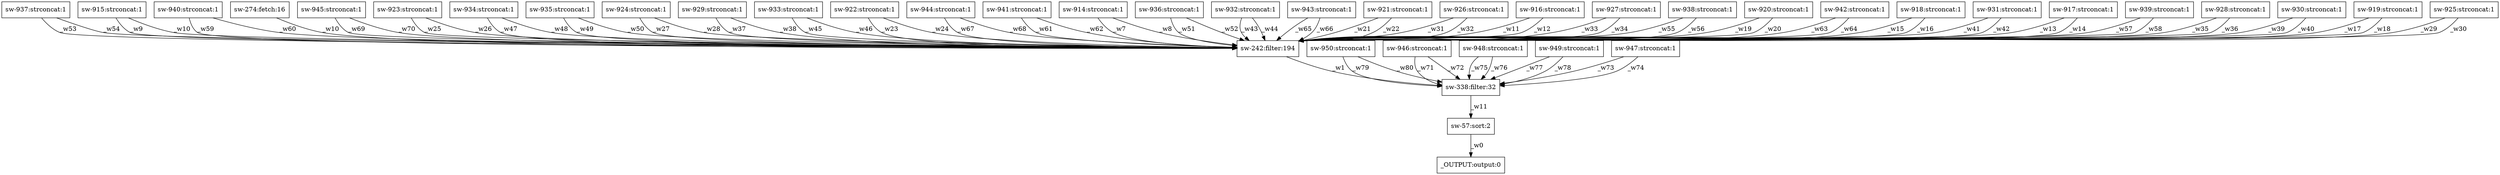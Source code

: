 digraph test1 { node [shape=box] "sw-937" [label="sw-937:strconcat:1"];"_OUTPUT" [label="_OUTPUT:output:0"];"sw-915" [label="sw-915:strconcat:1"];"sw-940" [label="sw-940:strconcat:1"];"sw-274" [label="sw-274:fetch:16"];"sw-950" [label="sw-950:strconcat:1"];"sw-945" [label="sw-945:strconcat:1"];"sw-923" [label="sw-923:strconcat:1"];"sw-934" [label="sw-934:strconcat:1"];"sw-946" [label="sw-946:strconcat:1"];"sw-935" [label="sw-935:strconcat:1"];"sw-242" [label="sw-242:filter:194"];"sw-924" [label="sw-924:strconcat:1"];"sw-929" [label="sw-929:strconcat:1"];"sw-933" [label="sw-933:strconcat:1"];"sw-922" [label="sw-922:strconcat:1"];"sw-944" [label="sw-944:strconcat:1"];"sw-941" [label="sw-941:strconcat:1"];"sw-914" [label="sw-914:strconcat:1"];"sw-936" [label="sw-936:strconcat:1"];"sw-338" [label="sw-338:filter:32"];"sw-948" [label="sw-948:strconcat:1"];"sw-932" [label="sw-932:strconcat:1"];"sw-943" [label="sw-943:strconcat:1"];"sw-57" [label="sw-57:sort:2"];"sw-921" [label="sw-921:strconcat:1"];"sw-926" [label="sw-926:strconcat:1"];"sw-916" [label="sw-916:strconcat:1"];"sw-927" [label="sw-927:strconcat:1"];"sw-938" [label="sw-938:strconcat:1"];"sw-949" [label="sw-949:strconcat:1"];"sw-920" [label="sw-920:strconcat:1"];"sw-942" [label="sw-942:strconcat:1"];"sw-918" [label="sw-918:strconcat:1"];"sw-931" [label="sw-931:strconcat:1"];"sw-917" [label="sw-917:strconcat:1"];"sw-939" [label="sw-939:strconcat:1"];"sw-928" [label="sw-928:strconcat:1"];"sw-947" [label="sw-947:strconcat:1"];"sw-930" [label="sw-930:strconcat:1"];"sw-919" [label="sw-919:strconcat:1"];"sw-925" [label="sw-925:strconcat:1"];"sw-57" -> "_OUTPUT" [label="_w0"];"sw-242" -> "sw-338" [label="_w1"];"sw-274" -> "sw-242" [label="_w10"];"sw-338" -> "sw-57" [label="_w11"];"sw-914" -> "sw-242" [label="_w7"];"sw-914" -> "sw-242" [label="_w8"];"sw-915" -> "sw-242" [label="_w9"];"sw-915" -> "sw-242" [label="_w10"];"sw-916" -> "sw-242" [label="_w11"];"sw-916" -> "sw-242" [label="_w12"];"sw-917" -> "sw-242" [label="_w13"];"sw-917" -> "sw-242" [label="_w14"];"sw-918" -> "sw-242" [label="_w15"];"sw-918" -> "sw-242" [label="_w16"];"sw-919" -> "sw-242" [label="_w17"];"sw-919" -> "sw-242" [label="_w18"];"sw-920" -> "sw-242" [label="_w19"];"sw-920" -> "sw-242" [label="_w20"];"sw-921" -> "sw-242" [label="_w21"];"sw-921" -> "sw-242" [label="_w22"];"sw-922" -> "sw-242" [label="_w23"];"sw-922" -> "sw-242" [label="_w24"];"sw-923" -> "sw-242" [label="_w25"];"sw-923" -> "sw-242" [label="_w26"];"sw-924" -> "sw-242" [label="_w27"];"sw-924" -> "sw-242" [label="_w28"];"sw-925" -> "sw-242" [label="_w29"];"sw-925" -> "sw-242" [label="_w30"];"sw-926" -> "sw-242" [label="_w31"];"sw-926" -> "sw-242" [label="_w32"];"sw-927" -> "sw-242" [label="_w33"];"sw-927" -> "sw-242" [label="_w34"];"sw-928" -> "sw-242" [label="_w35"];"sw-928" -> "sw-242" [label="_w36"];"sw-929" -> "sw-242" [label="_w37"];"sw-929" -> "sw-242" [label="_w38"];"sw-930" -> "sw-242" [label="_w39"];"sw-930" -> "sw-242" [label="_w40"];"sw-931" -> "sw-242" [label="_w41"];"sw-931" -> "sw-242" [label="_w42"];"sw-932" -> "sw-242" [label="_w43"];"sw-932" -> "sw-242" [label="_w44"];"sw-933" -> "sw-242" [label="_w45"];"sw-933" -> "sw-242" [label="_w46"];"sw-934" -> "sw-242" [label="_w47"];"sw-934" -> "sw-242" [label="_w48"];"sw-935" -> "sw-242" [label="_w49"];"sw-935" -> "sw-242" [label="_w50"];"sw-936" -> "sw-242" [label="_w51"];"sw-936" -> "sw-242" [label="_w52"];"sw-937" -> "sw-242" [label="_w53"];"sw-937" -> "sw-242" [label="_w54"];"sw-938" -> "sw-242" [label="_w55"];"sw-938" -> "sw-242" [label="_w56"];"sw-939" -> "sw-242" [label="_w57"];"sw-939" -> "sw-242" [label="_w58"];"sw-940" -> "sw-242" [label="_w59"];"sw-940" -> "sw-242" [label="_w60"];"sw-941" -> "sw-242" [label="_w61"];"sw-941" -> "sw-242" [label="_w62"];"sw-942" -> "sw-242" [label="_w63"];"sw-942" -> "sw-242" [label="_w64"];"sw-943" -> "sw-242" [label="_w65"];"sw-943" -> "sw-242" [label="_w66"];"sw-944" -> "sw-242" [label="_w67"];"sw-944" -> "sw-242" [label="_w68"];"sw-945" -> "sw-242" [label="_w69"];"sw-945" -> "sw-242" [label="_w70"];"sw-946" -> "sw-338" [label="_w71"];"sw-946" -> "sw-338" [label="_w72"];"sw-947" -> "sw-338" [label="_w73"];"sw-947" -> "sw-338" [label="_w74"];"sw-948" -> "sw-338" [label="_w75"];"sw-948" -> "sw-338" [label="_w76"];"sw-949" -> "sw-338" [label="_w77"];"sw-949" -> "sw-338" [label="_w78"];"sw-950" -> "sw-338" [label="_w79"];"sw-950" -> "sw-338" [label="_w80"];}